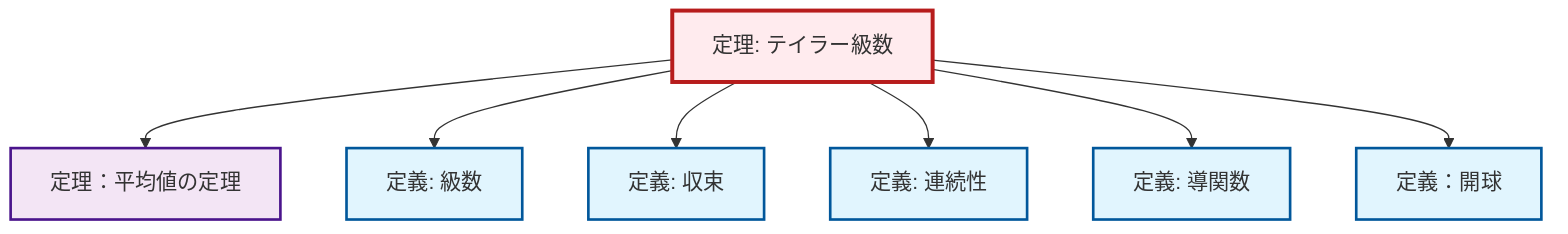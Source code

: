 graph TD
    classDef definition fill:#e1f5fe,stroke:#01579b,stroke-width:2px
    classDef theorem fill:#f3e5f5,stroke:#4a148c,stroke-width:2px
    classDef axiom fill:#fff3e0,stroke:#e65100,stroke-width:2px
    classDef example fill:#e8f5e9,stroke:#1b5e20,stroke-width:2px
    classDef current fill:#ffebee,stroke:#b71c1c,stroke-width:3px
    thm-taylor-series["定理: テイラー級数"]:::theorem
    def-derivative["定義: 導関数"]:::definition
    thm-mean-value["定理：平均値の定理"]:::theorem
    def-convergence["定義: 収束"]:::definition
    def-continuity["定義: 連続性"]:::definition
    def-series["定義: 級数"]:::definition
    def-open-ball["定義：開球"]:::definition
    thm-taylor-series --> thm-mean-value
    thm-taylor-series --> def-series
    thm-taylor-series --> def-convergence
    thm-taylor-series --> def-continuity
    thm-taylor-series --> def-derivative
    thm-taylor-series --> def-open-ball
    class thm-taylor-series current